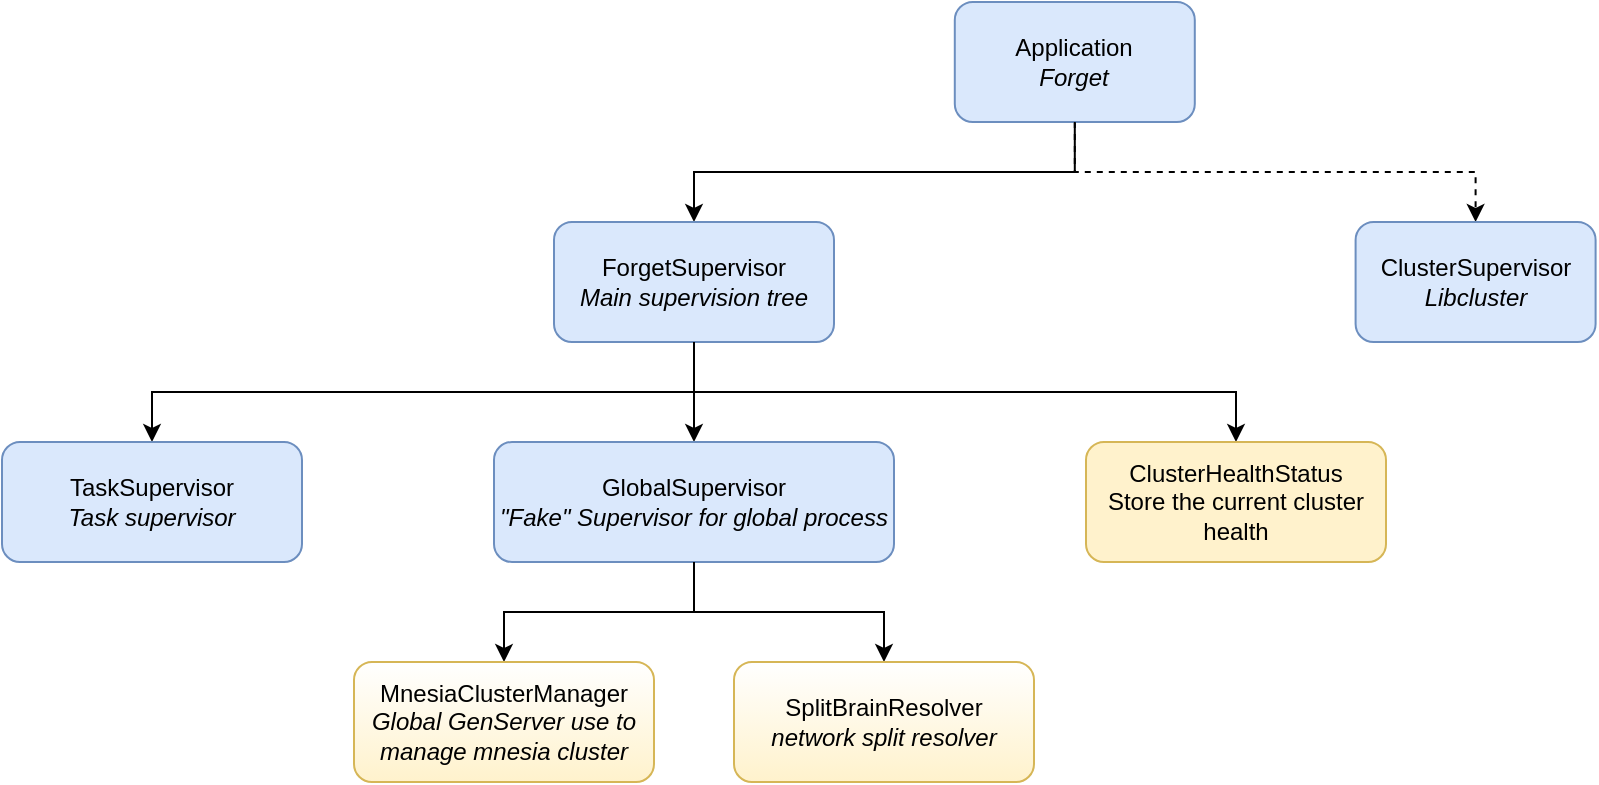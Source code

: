 <mxfile version="12.1.0" type="device" pages="1"><diagram id="57Czmg74SdNzDYfpn906" name="Page-1"><mxGraphModel dx="1168" dy="853" grid="1" gridSize="10" guides="1" tooltips="1" connect="1" arrows="1" fold="1" page="1" pageScale="1" pageWidth="827" pageHeight="1169" math="0" shadow="0"><root><mxCell id="0"/><mxCell id="1" parent="0"/><mxCell id="xjyG4fSkgIylj4RT30Vk-3" value="" style="edgeStyle=orthogonalEdgeStyle;rounded=0;orthogonalLoop=1;jettySize=auto;html=1;exitX=0.5;exitY=1;exitDx=0;exitDy=0;dashed=1;" parent="1" source="xjyG4fSkgIylj4RT30Vk-1" target="xjyG4fSkgIylj4RT30Vk-2" edge="1"><mxGeometry relative="1" as="geometry"><mxPoint x="35" y="120" as="sourcePoint"/></mxGeometry></mxCell><mxCell id="xjyG4fSkgIylj4RT30Vk-1" value="Application&lt;br&gt;&lt;i&gt;Forget&lt;/i&gt;" style="rounded=1;whiteSpace=wrap;html=1;fillColor=#dae8fc;strokeColor=#6c8ebf;" parent="1" vertex="1"><mxGeometry x="491.4" y="30" width="120" height="60" as="geometry"/></mxCell><mxCell id="xjyG4fSkgIylj4RT30Vk-6" value="" style="edgeStyle=orthogonalEdgeStyle;rounded=0;orthogonalLoop=1;jettySize=auto;html=1;exitX=0.5;exitY=1;exitDx=0;exitDy=0;" parent="1" source="xjyG4fSkgIylj4RT30Vk-1" target="xjyG4fSkgIylj4RT30Vk-5" edge="1"><mxGeometry relative="1" as="geometry"/></mxCell><mxCell id="xjyG4fSkgIylj4RT30Vk-2" value="ClusterSupervisor&lt;br&gt;&lt;i&gt;Libcluster&lt;/i&gt;" style="rounded=1;whiteSpace=wrap;html=1;fillColor=#dae8fc;strokeColor=#6c8ebf;gradientColor=none;gradientDirection=south;" parent="1" vertex="1"><mxGeometry x="691.8" y="140" width="120" height="60" as="geometry"/></mxCell><mxCell id="xjyG4fSkgIylj4RT30Vk-8" value="" style="edgeStyle=orthogonalEdgeStyle;rounded=0;orthogonalLoop=1;jettySize=auto;html=1;exitX=0.5;exitY=1;exitDx=0;exitDy=0;" parent="1" source="xjyG4fSkgIylj4RT30Vk-5" target="xjyG4fSkgIylj4RT30Vk-7" edge="1"><mxGeometry relative="1" as="geometry"/></mxCell><mxCell id="xjyG4fSkgIylj4RT30Vk-5" value="ForgetSupervisor&lt;br&gt;&lt;i&gt;Main supervision tree&lt;/i&gt;" style="rounded=1;whiteSpace=wrap;html=1;fillColor=#dae8fc;strokeColor=#6c8ebf;" parent="1" vertex="1"><mxGeometry x="291" y="140" width="140" height="60" as="geometry"/></mxCell><mxCell id="xjyG4fSkgIylj4RT30Vk-12" value="" style="edgeStyle=orthogonalEdgeStyle;rounded=0;orthogonalLoop=1;jettySize=auto;html=1;" parent="1" source="xjyG4fSkgIylj4RT30Vk-7" target="xjyG4fSkgIylj4RT30Vk-11" edge="1"><mxGeometry relative="1" as="geometry"/></mxCell><mxCell id="xjyG4fSkgIylj4RT30Vk-7" value="GlobalSupervisor&lt;br&gt;&lt;i&gt;&quot;Fake&quot; Supervisor for global process&lt;/i&gt;" style="rounded=1;whiteSpace=wrap;html=1;fillColor=#dae8fc;strokeColor=#6c8ebf;" parent="1" vertex="1"><mxGeometry x="261" y="250" width="200" height="60" as="geometry"/></mxCell><mxCell id="xjyG4fSkgIylj4RT30Vk-11" value="MnesiaClusterManager&lt;br&gt;&lt;i&gt;Global GenServer use to manage mnesia cluster&lt;/i&gt;" style="rounded=1;whiteSpace=wrap;html=1;fillColor=#fff2cc;strokeColor=#d6b656;gradientColor=#ffffff;gradientDirection=north;" parent="1" vertex="1"><mxGeometry x="191" y="360" width="150" height="60" as="geometry"/></mxCell><mxCell id="xjyG4fSkgIylj4RT30Vk-14" value="" style="edgeStyle=orthogonalEdgeStyle;rounded=0;orthogonalLoop=1;jettySize=auto;html=1;exitX=0.5;exitY=1;exitDx=0;exitDy=0;" parent="1" source="xjyG4fSkgIylj4RT30Vk-5" target="xjyG4fSkgIylj4RT30Vk-13" edge="1"><mxGeometry relative="1" as="geometry"/></mxCell><mxCell id="xjyG4fSkgIylj4RT30Vk-19" value="" style="edgeStyle=orthogonalEdgeStyle;rounded=0;orthogonalLoop=1;jettySize=auto;html=1;exitX=0.5;exitY=1;exitDx=0;exitDy=0;" parent="1" source="xjyG4fSkgIylj4RT30Vk-5" target="xjyG4fSkgIylj4RT30Vk-18" edge="1"><mxGeometry relative="1" as="geometry"/></mxCell><mxCell id="xjyG4fSkgIylj4RT30Vk-18" value="TaskSupervisor&lt;br&gt;&lt;i&gt;Task supervisor&lt;/i&gt;" style="rounded=1;whiteSpace=wrap;html=1;fillColor=#dae8fc;strokeColor=#6c8ebf;" parent="1" vertex="1"><mxGeometry x="15" y="250" width="150" height="60" as="geometry"/></mxCell><mxCell id="xjyG4fSkgIylj4RT30Vk-17" value="" style="edgeStyle=orthogonalEdgeStyle;rounded=0;orthogonalLoop=1;jettySize=auto;html=1;exitX=0.5;exitY=1;exitDx=0;exitDy=0;entryX=0.5;entryY=0;entryDx=0;entryDy=0;" parent="1" source="xjyG4fSkgIylj4RT30Vk-7" target="xjyG4fSkgIylj4RT30Vk-16" edge="1"><mxGeometry relative="1" as="geometry"><mxPoint x="-25" y="390" as="targetPoint"/></mxGeometry></mxCell><mxCell id="xjyG4fSkgIylj4RT30Vk-13" value="ClusterHealthStatus&lt;br&gt;Store the current cluster health" style="rounded=1;whiteSpace=wrap;html=1;fillColor=#fff2cc;strokeColor=#d6b656;" parent="1" vertex="1"><mxGeometry x="557" y="250" width="150" height="60" as="geometry"/></mxCell><mxCell id="xjyG4fSkgIylj4RT30Vk-16" value="SplitBrainResolver&lt;br&gt;&lt;i&gt;network split resolver&lt;/i&gt;" style="rounded=1;whiteSpace=wrap;html=1;fillColor=#fff2cc;strokeColor=#d6b656;gradientColor=#ffffff;gradientDirection=north;" parent="1" vertex="1"><mxGeometry x="381" y="360" width="150" height="60" as="geometry"/></mxCell></root></mxGraphModel></diagram></mxfile>